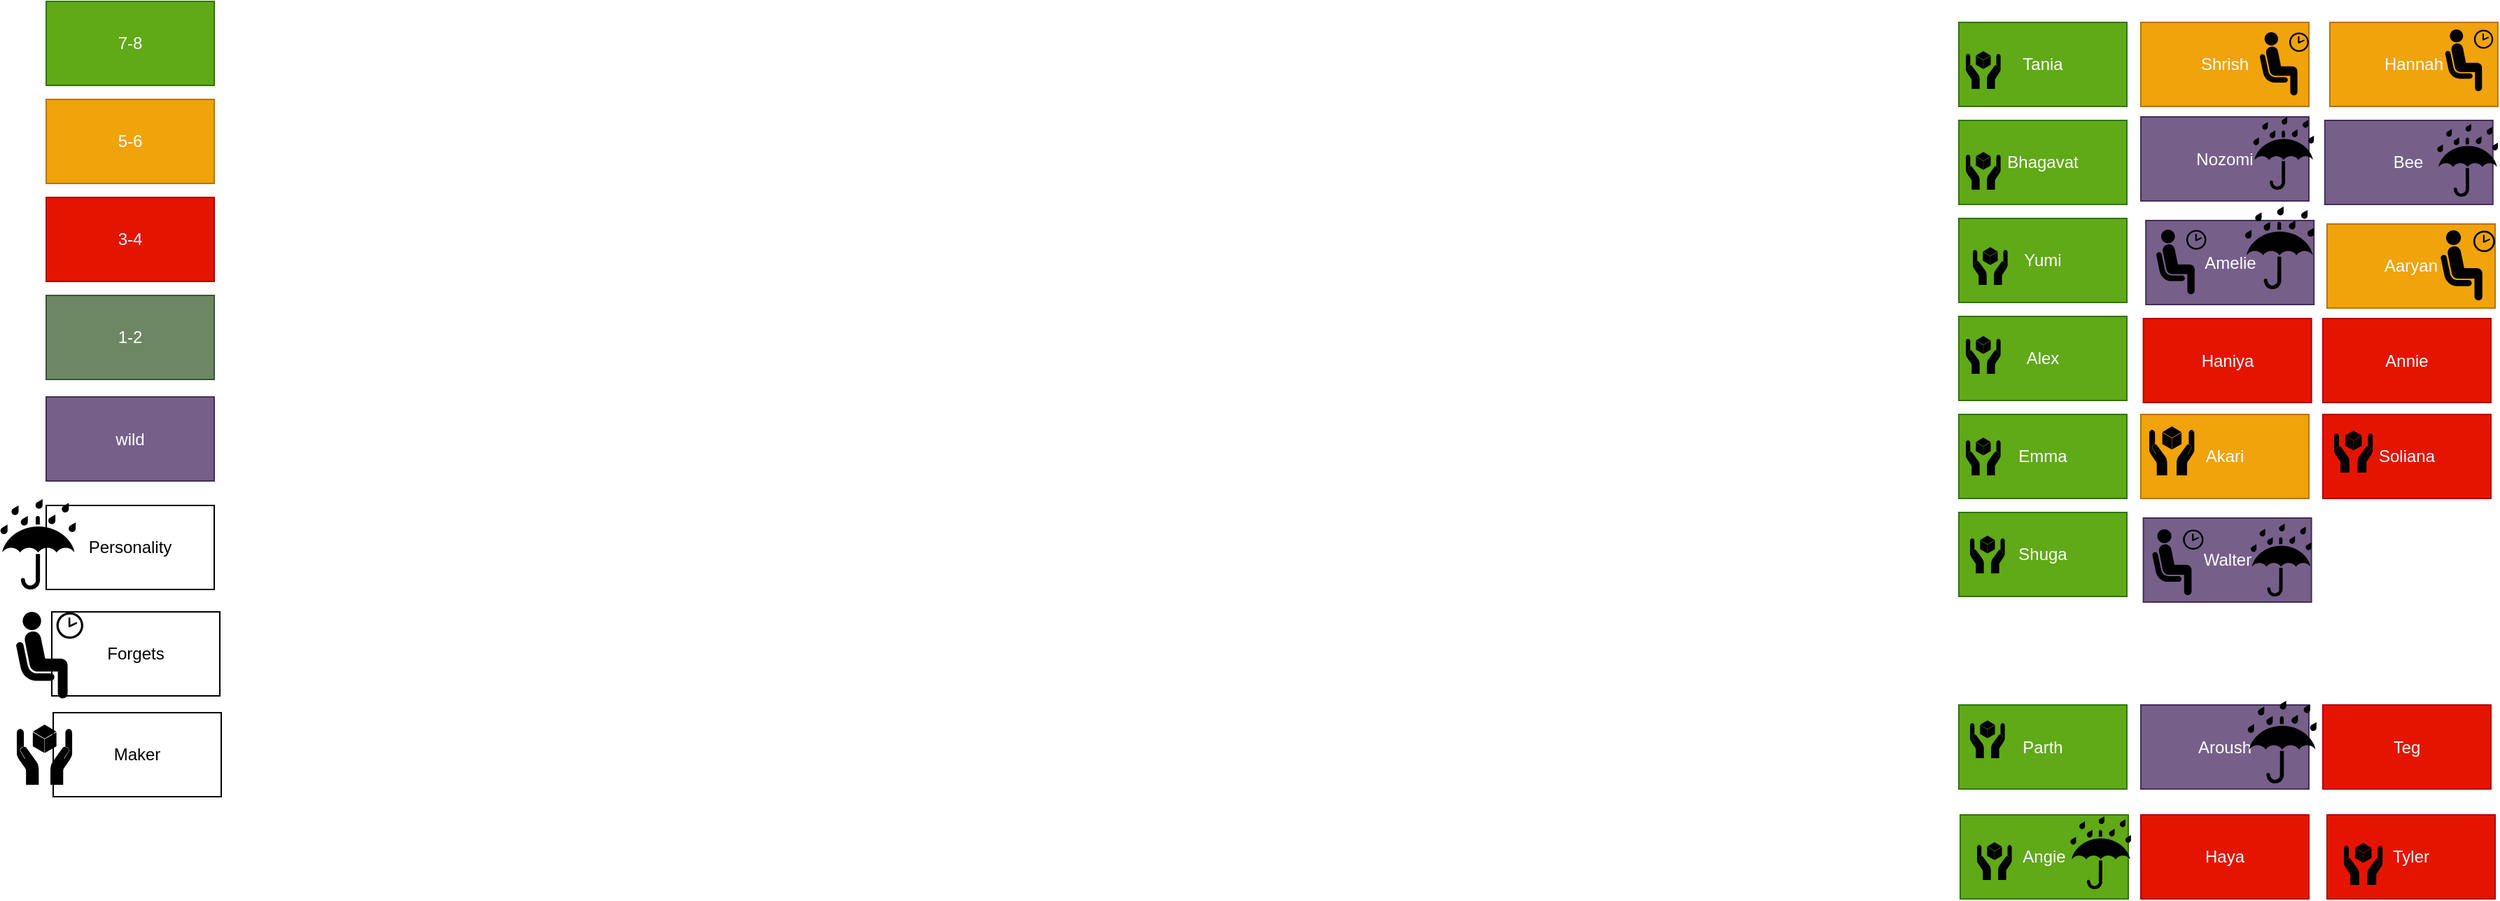 <mxfile compressed="true" version="14.0.1" type="github"><diagram id="s_-eThFUBS0oR-uJmv-d" name="Page-1"><mxGraphModel dx="9831" dy="4854" grid="1" gridSize="10" guides="1" tooltips="1" connect="1" arrows="1" fold="1" page="1" pageScale="1" pageWidth="3300" pageHeight="2339" math="0" shadow="0"><root><mxCell id="0"/><mxCell id="1" parent="0"/><mxCell id="NkzBu5EcOkuSQL3rG8vL-12" value="7-8" style="rounded=0;whiteSpace=wrap;html=1;fillColor=#60a917;strokeColor=#2D7600;fontColor=#ffffff;" vertex="1" parent="1"><mxGeometry x="223" y="250" width="120" height="60" as="geometry"/></mxCell><mxCell id="NkzBu5EcOkuSQL3rG8vL-13" value="5-6" style="rounded=0;whiteSpace=wrap;html=1;fillColor=#f0a30a;strokeColor=#BD7000;fontColor=#ffffff;" vertex="1" parent="1"><mxGeometry x="223" y="320" width="120" height="60" as="geometry"/></mxCell><mxCell id="NkzBu5EcOkuSQL3rG8vL-14" value="3-4" style="rounded=0;whiteSpace=wrap;html=1;fillColor=#e51400;strokeColor=#B20000;fontColor=#ffffff;" vertex="1" parent="1"><mxGeometry x="223" y="390" width="120" height="60" as="geometry"/></mxCell><mxCell id="NkzBu5EcOkuSQL3rG8vL-15" value="1-2" style="rounded=0;whiteSpace=wrap;html=1;fillColor=#6d8764;strokeColor=#3A5431;fontColor=#ffffff;" vertex="1" parent="1"><mxGeometry x="223" y="460" width="120" height="60" as="geometry"/></mxCell><mxCell id="NkzBu5EcOkuSQL3rG8vL-16" value="wild" style="rounded=0;whiteSpace=wrap;html=1;fillColor=#76608a;strokeColor=#432D57;fontColor=#ffffff;" vertex="1" parent="1"><mxGeometry x="223" y="532.5" width="120" height="60" as="geometry"/></mxCell><mxCell id="NkzBu5EcOkuSQL3rG8vL-40" value="" style="group" vertex="1" connectable="0" parent="1"><mxGeometry x="190" y="605.5" width="153" height="64.5" as="geometry"/></mxCell><mxCell id="NkzBu5EcOkuSQL3rG8vL-41" value="Personality" style="rounded=0;whiteSpace=wrap;html=1;" vertex="1" parent="NkzBu5EcOkuSQL3rG8vL-40"><mxGeometry x="33" y="4.5" width="120" height="60" as="geometry"/></mxCell><mxCell id="NkzBu5EcOkuSQL3rG8vL-42" value="" style="shape=mxgraph.signs.safety.keep_dry;html=1;pointerEvents=1;fillColor=#000000;strokeColor=none;verticalLabelPosition=bottom;verticalAlign=top;align=center;" vertex="1" parent="NkzBu5EcOkuSQL3rG8vL-40"><mxGeometry width="54.08" height="64.5" as="geometry"/></mxCell><mxCell id="NkzBu5EcOkuSQL3rG8vL-43" value="" style="group" vertex="1" connectable="0" parent="1"><mxGeometry x="201" y="686" width="146" height="63" as="geometry"/></mxCell><mxCell id="NkzBu5EcOkuSQL3rG8vL-44" value="Forgets" style="rounded=0;whiteSpace=wrap;html=1;" vertex="1" parent="NkzBu5EcOkuSQL3rG8vL-43"><mxGeometry x="26" width="120" height="60" as="geometry"/></mxCell><mxCell id="NkzBu5EcOkuSQL3rG8vL-45" value="" style="shape=mxgraph.signs.people.waiting_room_1;html=1;pointerEvents=1;fillColor=#000000;strokeColor=none;verticalLabelPosition=bottom;verticalAlign=top;align=center;" vertex="1" parent="NkzBu5EcOkuSQL3rG8vL-43"><mxGeometry width="48.51" height="63" as="geometry"/></mxCell><mxCell id="NkzBu5EcOkuSQL3rG8vL-52" value="" style="group" vertex="1" connectable="0" parent="1"><mxGeometry x="202" y="758" width="146" height="60" as="geometry"/></mxCell><mxCell id="NkzBu5EcOkuSQL3rG8vL-53" value="Maker" style="rounded=0;whiteSpace=wrap;html=1;" vertex="1" parent="NkzBu5EcOkuSQL3rG8vL-52"><mxGeometry x="26" width="120" height="60" as="geometry"/></mxCell><mxCell id="NkzBu5EcOkuSQL3rG8vL-54" value="" style="shape=mxgraph.signs.safety.handle_with_care;html=1;pointerEvents=1;fillColor=#000000;strokeColor=none;verticalLabelPosition=bottom;verticalAlign=top;align=center;" vertex="1" parent="NkzBu5EcOkuSQL3rG8vL-52"><mxGeometry y="8.5" width="39.53" height="43" as="geometry"/></mxCell><mxCell id="NkzBu5EcOkuSQL3rG8vL-74" value="Tania" style="rounded=0;whiteSpace=wrap;html=1;fillColor=#60a917;strokeColor=#2D7600;fontColor=#ffffff;" vertex="1" parent="1"><mxGeometry x="1589" y="265" width="120" height="60" as="geometry"/></mxCell><mxCell id="NkzBu5EcOkuSQL3rG8vL-75" value="Shuga" style="rounded=0;whiteSpace=wrap;html=1;fillColor=#60a917;strokeColor=#2D7600;fontColor=#ffffff;" vertex="1" parent="1"><mxGeometry x="1589" y="615" width="120" height="60" as="geometry"/></mxCell><mxCell id="NkzBu5EcOkuSQL3rG8vL-76" value="Haya" style="rounded=0;whiteSpace=wrap;html=1;fillColor=#e51400;strokeColor=#B20000;fontColor=#ffffff;" vertex="1" parent="1"><mxGeometry x="1719" y="831" width="120" height="60" as="geometry"/></mxCell><mxCell id="NkzBu5EcOkuSQL3rG8vL-77" value="Yumi" style="rounded=0;whiteSpace=wrap;html=1;fillColor=#60a917;strokeColor=#2D7600;fontColor=#ffffff;" vertex="1" parent="1"><mxGeometry x="1589" y="405" width="120" height="60" as="geometry"/></mxCell><mxCell id="NkzBu5EcOkuSQL3rG8vL-78" value="Bhagavat" style="rounded=0;whiteSpace=wrap;html=1;fillColor=#60a917;strokeColor=#2D7600;fontColor=#ffffff;" vertex="1" parent="1"><mxGeometry x="1589" y="335" width="120" height="60" as="geometry"/></mxCell><mxCell id="NkzBu5EcOkuSQL3rG8vL-79" value="Emma" style="rounded=0;whiteSpace=wrap;html=1;fillColor=#60a917;strokeColor=#2D7600;fontColor=#ffffff;" vertex="1" parent="1"><mxGeometry x="1589" y="545" width="120" height="60" as="geometry"/></mxCell><mxCell id="NkzBu5EcOkuSQL3rG8vL-80" value="Alex" style="rounded=0;whiteSpace=wrap;html=1;fillColor=#60a917;strokeColor=#2D7600;fontColor=#ffffff;" vertex="1" parent="1"><mxGeometry x="1589" y="475" width="120" height="60" as="geometry"/></mxCell><mxCell id="NkzBu5EcOkuSQL3rG8vL-81" value="Haniya" style="rounded=0;whiteSpace=wrap;html=1;fillColor=#e51400;strokeColor=#B20000;fontColor=#ffffff;" vertex="1" parent="1"><mxGeometry x="1720.8" y="476.5" width="120" height="60" as="geometry"/></mxCell><mxCell id="NkzBu5EcOkuSQL3rG8vL-82" value="Annie" style="rounded=0;whiteSpace=wrap;html=1;fillColor=#e51400;strokeColor=#B20000;fontColor=#ffffff;" vertex="1" parent="1"><mxGeometry x="1849" y="476.5" width="120" height="60" as="geometry"/></mxCell><mxCell id="NkzBu5EcOkuSQL3rG8vL-83" value="Teg" style="rounded=0;whiteSpace=wrap;html=1;fillColor=#e51400;strokeColor=#B20000;fontColor=#ffffff;" vertex="1" parent="1"><mxGeometry x="1849" y="752.5" width="120" height="60" as="geometry"/></mxCell><mxCell id="NkzBu5EcOkuSQL3rG8vL-84" value="" style="group" vertex="1" connectable="0" parent="1"><mxGeometry x="1720.8" y="619" width="120.0" height="60" as="geometry"/></mxCell><mxCell id="NkzBu5EcOkuSQL3rG8vL-85" value="Walter" style="rounded=0;whiteSpace=wrap;html=1;fillColor=#76608a;strokeColor=#432D57;fontColor=#ffffff;" vertex="1" parent="NkzBu5EcOkuSQL3rG8vL-84"><mxGeometry width="120" height="60" as="geometry"/></mxCell><mxCell id="NkzBu5EcOkuSQL3rG8vL-86" value="" style="group" vertex="1" connectable="0" parent="NkzBu5EcOkuSQL3rG8vL-84"><mxGeometry x="6" y="4" width="114.0" height="52" as="geometry"/></mxCell><mxCell id="NkzBu5EcOkuSQL3rG8vL-87" value="" style="shape=mxgraph.signs.safety.keep_dry;html=1;pointerEvents=1;fillColor=#000000;strokeColor=none;verticalLabelPosition=bottom;verticalAlign=top;align=center;" vertex="1" parent="NkzBu5EcOkuSQL3rG8vL-86"><mxGeometry x="70.4" width="43.6" height="52" as="geometry"/></mxCell><mxCell id="NkzBu5EcOkuSQL3rG8vL-88" value="" style="shape=mxgraph.signs.people.waiting_room_1;html=1;pointerEvents=1;fillColor=#000000;strokeColor=none;verticalLabelPosition=bottom;verticalAlign=top;align=center;" vertex="1" parent="NkzBu5EcOkuSQL3rG8vL-86"><mxGeometry y="4" width="36.96" height="48" as="geometry"/></mxCell><mxCell id="NkzBu5EcOkuSQL3rG8vL-89" value="" style="group" vertex="1" connectable="0" parent="1"><mxGeometry x="1719" y="332.5" width="123.6" height="60" as="geometry"/></mxCell><mxCell id="NkzBu5EcOkuSQL3rG8vL-90" value="Nozomi" style="rounded=0;whiteSpace=wrap;html=1;fillColor=#76608a;strokeColor=#432D57;fontColor=#ffffff;" vertex="1" parent="NkzBu5EcOkuSQL3rG8vL-89"><mxGeometry width="120" height="60" as="geometry"/></mxCell><mxCell id="NkzBu5EcOkuSQL3rG8vL-91" value="" style="shape=mxgraph.signs.safety.keep_dry;html=1;pointerEvents=1;fillColor=#000000;strokeColor=none;verticalLabelPosition=bottom;verticalAlign=top;align=center;" vertex="1" parent="NkzBu5EcOkuSQL3rG8vL-89"><mxGeometry x="80" width="43.6" height="52" as="geometry"/></mxCell><mxCell id="NkzBu5EcOkuSQL3rG8vL-92" value="" style="group" vertex="1" connectable="0" parent="1"><mxGeometry x="1850.4" y="335" width="123.6" height="60" as="geometry"/></mxCell><mxCell id="NkzBu5EcOkuSQL3rG8vL-93" value="Bee" style="rounded=0;whiteSpace=wrap;html=1;fillColor=#76608a;strokeColor=#432D57;fontColor=#ffffff;" vertex="1" parent="NkzBu5EcOkuSQL3rG8vL-92"><mxGeometry width="120" height="60" as="geometry"/></mxCell><mxCell id="NkzBu5EcOkuSQL3rG8vL-94" value="" style="shape=mxgraph.signs.safety.keep_dry;html=1;pointerEvents=1;fillColor=#000000;strokeColor=none;verticalLabelPosition=bottom;verticalAlign=top;align=center;" vertex="1" parent="NkzBu5EcOkuSQL3rG8vL-92"><mxGeometry x="80" y="2.5" width="43.6" height="52" as="geometry"/></mxCell><mxCell id="NkzBu5EcOkuSQL3rG8vL-95" value="" style="group" vertex="1" connectable="0" parent="1"><mxGeometry x="1722.6" y="396.5" width="120" height="70" as="geometry"/></mxCell><mxCell id="NkzBu5EcOkuSQL3rG8vL-96" value="Amelie" style="rounded=0;whiteSpace=wrap;html=1;fillColor=#76608a;strokeColor=#432D57;fontColor=#ffffff;" vertex="1" parent="NkzBu5EcOkuSQL3rG8vL-95"><mxGeometry y="10" width="120" height="60" as="geometry"/></mxCell><mxCell id="NkzBu5EcOkuSQL3rG8vL-97" value="" style="group" vertex="1" connectable="0" parent="NkzBu5EcOkuSQL3rG8vL-95"><mxGeometry x="7" width="113.0" height="63.5" as="geometry"/></mxCell><mxCell id="NkzBu5EcOkuSQL3rG8vL-98" value="" style="shape=mxgraph.signs.safety.keep_dry;html=1;pointerEvents=1;fillColor=#000000;strokeColor=none;verticalLabelPosition=bottom;verticalAlign=top;align=center;" vertex="1" parent="NkzBu5EcOkuSQL3rG8vL-97"><mxGeometry x="63.53" width="49.47" height="59" as="geometry"/></mxCell><mxCell id="NkzBu5EcOkuSQL3rG8vL-99" value="" style="shape=mxgraph.signs.people.waiting_room_1;html=1;pointerEvents=1;fillColor=#000000;strokeColor=none;verticalLabelPosition=bottom;verticalAlign=top;align=center;" vertex="1" parent="NkzBu5EcOkuSQL3rG8vL-97"><mxGeometry y="16.5" width="36.19" height="47" as="geometry"/></mxCell><mxCell id="NkzBu5EcOkuSQL3rG8vL-100" value="" style="group" vertex="1" connectable="0" parent="1"><mxGeometry x="1719" y="749.5" width="125.46" height="63" as="geometry"/></mxCell><mxCell id="NkzBu5EcOkuSQL3rG8vL-101" value="Aroush" style="rounded=0;whiteSpace=wrap;html=1;fillColor=#76608a;strokeColor=#432D57;fontColor=#ffffff;" vertex="1" parent="NkzBu5EcOkuSQL3rG8vL-100"><mxGeometry y="3" width="120" height="60" as="geometry"/></mxCell><mxCell id="NkzBu5EcOkuSQL3rG8vL-102" value="" style="shape=mxgraph.signs.safety.keep_dry;html=1;pointerEvents=1;fillColor=#000000;strokeColor=none;verticalLabelPosition=bottom;verticalAlign=top;align=center;" vertex="1" parent="NkzBu5EcOkuSQL3rG8vL-100"><mxGeometry x="76" width="49.46" height="59" as="geometry"/></mxCell><mxCell id="NkzBu5EcOkuSQL3rG8vL-103" value="" style="group" vertex="1" connectable="0" parent="1"><mxGeometry x="1854" y="265" width="120" height="60" as="geometry"/></mxCell><mxCell id="NkzBu5EcOkuSQL3rG8vL-104" value="Hannah" style="rounded=0;whiteSpace=wrap;html=1;fillColor=#f0a30a;strokeColor=#BD7000;fontColor=#ffffff;" vertex="1" parent="NkzBu5EcOkuSQL3rG8vL-103"><mxGeometry width="120" height="60" as="geometry"/></mxCell><mxCell id="NkzBu5EcOkuSQL3rG8vL-105" value="" style="shape=mxgraph.signs.people.waiting_room_1;html=1;pointerEvents=1;fillColor=#000000;strokeColor=none;verticalLabelPosition=bottom;verticalAlign=top;align=center;" vertex="1" parent="NkzBu5EcOkuSQL3rG8vL-103"><mxGeometry x="82" y="5" width="34.65" height="45" as="geometry"/></mxCell><mxCell id="NkzBu5EcOkuSQL3rG8vL-106" value="" style="group" vertex="1" connectable="0" parent="1"><mxGeometry x="1852" y="409" width="120" height="60" as="geometry"/></mxCell><mxCell id="NkzBu5EcOkuSQL3rG8vL-107" value="Aaryan" style="rounded=0;whiteSpace=wrap;html=1;fillColor=#f0a30a;strokeColor=#BD7000;fontColor=#ffffff;" vertex="1" parent="NkzBu5EcOkuSQL3rG8vL-106"><mxGeometry width="120" height="60" as="geometry"/></mxCell><mxCell id="NkzBu5EcOkuSQL3rG8vL-108" value="" style="shape=mxgraph.signs.people.waiting_room_1;html=1;pointerEvents=1;fillColor=#000000;strokeColor=none;verticalLabelPosition=bottom;verticalAlign=top;align=center;" vertex="1" parent="NkzBu5EcOkuSQL3rG8vL-106"><mxGeometry x="80.73" y="4.5" width="39.27" height="51" as="geometry"/></mxCell><mxCell id="NkzBu5EcOkuSQL3rG8vL-109" value="" style="group" vertex="1" connectable="0" parent="1"><mxGeometry x="1719" y="265" width="120" height="60" as="geometry"/></mxCell><mxCell id="NkzBu5EcOkuSQL3rG8vL-110" value="Shrish" style="rounded=0;whiteSpace=wrap;html=1;fillColor=#f0a30a;strokeColor=#BD7000;fontColor=#ffffff;" vertex="1" parent="NkzBu5EcOkuSQL3rG8vL-109"><mxGeometry width="120" height="60" as="geometry"/></mxCell><mxCell id="NkzBu5EcOkuSQL3rG8vL-111" value="" style="shape=mxgraph.signs.people.waiting_room_1;html=1;pointerEvents=1;fillColor=#000000;strokeColor=none;verticalLabelPosition=bottom;verticalAlign=top;align=center;" vertex="1" parent="NkzBu5EcOkuSQL3rG8vL-109"><mxGeometry x="84.58" y="7" width="35.42" height="46" as="geometry"/></mxCell><mxCell id="NkzBu5EcOkuSQL3rG8vL-112" value="" style="shape=mxgraph.signs.safety.handle_with_care;html=1;pointerEvents=1;fillColor=#000000;strokeColor=none;verticalLabelPosition=bottom;verticalAlign=top;align=center;" vertex="1" parent="1"><mxGeometry x="1597" y="631.5" width="24.82" height="27" as="geometry"/></mxCell><mxCell id="NkzBu5EcOkuSQL3rG8vL-113" value="" style="shape=mxgraph.signs.safety.handle_with_care;html=1;pointerEvents=1;fillColor=#000000;strokeColor=none;verticalLabelPosition=bottom;verticalAlign=top;align=center;" vertex="1" parent="1"><mxGeometry x="1594" y="561.5" width="24.82" height="27" as="geometry"/></mxCell><mxCell id="NkzBu5EcOkuSQL3rG8vL-114" value="" style="shape=mxgraph.signs.safety.handle_with_care;html=1;pointerEvents=1;fillColor=#000000;strokeColor=none;verticalLabelPosition=bottom;verticalAlign=top;align=center;" vertex="1" parent="1"><mxGeometry x="1594" y="489" width="24.82" height="27" as="geometry"/></mxCell><mxCell id="NkzBu5EcOkuSQL3rG8vL-115" value="" style="shape=mxgraph.signs.safety.handle_with_care;html=1;pointerEvents=1;fillColor=#000000;strokeColor=none;verticalLabelPosition=bottom;verticalAlign=top;align=center;" vertex="1" parent="1"><mxGeometry x="1599" y="425.5" width="24.82" height="27" as="geometry"/></mxCell><mxCell id="NkzBu5EcOkuSQL3rG8vL-116" value="" style="shape=mxgraph.signs.safety.handle_with_care;html=1;pointerEvents=1;fillColor=#000000;strokeColor=none;verticalLabelPosition=bottom;verticalAlign=top;align=center;" vertex="1" parent="1"><mxGeometry x="1594" y="357.5" width="24.82" height="27" as="geometry"/></mxCell><mxCell id="NkzBu5EcOkuSQL3rG8vL-117" value="" style="shape=mxgraph.signs.safety.handle_with_care;html=1;pointerEvents=1;fillColor=#000000;strokeColor=none;verticalLabelPosition=bottom;verticalAlign=top;align=center;" vertex="1" parent="1"><mxGeometry x="1594" y="285.5" width="24.82" height="27" as="geometry"/></mxCell><mxCell id="NkzBu5EcOkuSQL3rG8vL-118" value="" style="group" vertex="1" connectable="0" parent="1"><mxGeometry x="1589" y="752.5" width="120" height="60" as="geometry"/></mxCell><mxCell id="NkzBu5EcOkuSQL3rG8vL-119" value="Parth" style="rounded=0;whiteSpace=wrap;html=1;fillColor=#60a917;strokeColor=#2D7600;fontColor=#ffffff;" vertex="1" parent="NkzBu5EcOkuSQL3rG8vL-118"><mxGeometry width="120" height="60" as="geometry"/></mxCell><mxCell id="NkzBu5EcOkuSQL3rG8vL-120" value="" style="shape=mxgraph.signs.safety.handle_with_care;html=1;pointerEvents=1;fillColor=#000000;strokeColor=none;verticalLabelPosition=bottom;verticalAlign=top;align=center;" vertex="1" parent="NkzBu5EcOkuSQL3rG8vL-118"><mxGeometry x="8" y="11" width="24.82" height="27" as="geometry"/></mxCell><mxCell id="NkzBu5EcOkuSQL3rG8vL-121" value="" style="group" vertex="1" connectable="0" parent="1"><mxGeometry x="1849" y="545" width="120" height="60" as="geometry"/></mxCell><mxCell id="NkzBu5EcOkuSQL3rG8vL-122" value="Soliana" style="rounded=0;whiteSpace=wrap;html=1;fillColor=#e51400;strokeColor=#B20000;fontColor=#ffffff;" vertex="1" parent="NkzBu5EcOkuSQL3rG8vL-121"><mxGeometry width="120" height="60" as="geometry"/></mxCell><mxCell id="NkzBu5EcOkuSQL3rG8vL-123" value="" style="shape=mxgraph.signs.safety.handle_with_care;html=1;pointerEvents=1;fillColor=#000000;strokeColor=none;verticalLabelPosition=bottom;verticalAlign=top;align=center;" vertex="1" parent="NkzBu5EcOkuSQL3rG8vL-121"><mxGeometry x="8" y="11.5" width="27.58" height="30" as="geometry"/></mxCell><mxCell id="NkzBu5EcOkuSQL3rG8vL-124" value="" style="group" vertex="1" connectable="0" parent="1"><mxGeometry x="1852" y="831" width="120" height="60" as="geometry"/></mxCell><mxCell id="NkzBu5EcOkuSQL3rG8vL-125" value="Tyler" style="rounded=0;whiteSpace=wrap;html=1;fillColor=#e51400;strokeColor=#B20000;fontColor=#ffffff;" vertex="1" parent="NkzBu5EcOkuSQL3rG8vL-124"><mxGeometry width="120" height="60" as="geometry"/></mxCell><mxCell id="NkzBu5EcOkuSQL3rG8vL-126" value="" style="shape=mxgraph.signs.safety.handle_with_care;html=1;pointerEvents=1;fillColor=#000000;strokeColor=none;verticalLabelPosition=bottom;verticalAlign=top;align=center;" vertex="1" parent="NkzBu5EcOkuSQL3rG8vL-124"><mxGeometry x="12" y="20" width="27.58" height="30" as="geometry"/></mxCell><mxCell id="NkzBu5EcOkuSQL3rG8vL-127" value="" style="group" vertex="1" connectable="0" parent="1"><mxGeometry x="1719" y="545" width="120" height="60" as="geometry"/></mxCell><mxCell id="NkzBu5EcOkuSQL3rG8vL-128" value="Akari" style="rounded=0;whiteSpace=wrap;html=1;fillColor=#f0a30a;strokeColor=#BD7000;fontColor=#ffffff;" vertex="1" parent="NkzBu5EcOkuSQL3rG8vL-127"><mxGeometry width="120" height="60" as="geometry"/></mxCell><mxCell id="NkzBu5EcOkuSQL3rG8vL-129" value="" style="shape=mxgraph.signs.safety.handle_with_care;html=1;pointerEvents=1;fillColor=#000000;strokeColor=none;verticalLabelPosition=bottom;verticalAlign=top;align=center;" vertex="1" parent="NkzBu5EcOkuSQL3rG8vL-127"><mxGeometry x="6" y="8.5" width="32.17" height="35" as="geometry"/></mxCell><mxCell id="NkzBu5EcOkuSQL3rG8vL-130" value="" style="group" vertex="1" connectable="0" parent="1"><mxGeometry x="1590" y="831" width="122" height="60" as="geometry"/></mxCell><mxCell id="NkzBu5EcOkuSQL3rG8vL-131" value="Angie" style="rounded=0;whiteSpace=wrap;html=1;fillColor=#60a917;strokeColor=#2D7600;fontColor=#ffffff;" vertex="1" parent="NkzBu5EcOkuSQL3rG8vL-130"><mxGeometry width="120" height="60" as="geometry"/></mxCell><mxCell id="NkzBu5EcOkuSQL3rG8vL-132" value="" style="shape=mxgraph.signs.safety.keep_dry;html=1;pointerEvents=1;fillColor=#000000;strokeColor=none;verticalLabelPosition=bottom;verticalAlign=top;align=center;" vertex="1" parent="NkzBu5EcOkuSQL3rG8vL-130"><mxGeometry x="78.4" y="1" width="43.6" height="52" as="geometry"/></mxCell><mxCell id="NkzBu5EcOkuSQL3rG8vL-133" value="" style="shape=mxgraph.signs.safety.handle_with_care;html=1;pointerEvents=1;fillColor=#000000;strokeColor=none;verticalLabelPosition=bottom;verticalAlign=top;align=center;" vertex="1" parent="NkzBu5EcOkuSQL3rG8vL-130"><mxGeometry x="12" y="19.5" width="24.82" height="27" as="geometry"/></mxCell></root></mxGraphModel></diagram></mxfile>
